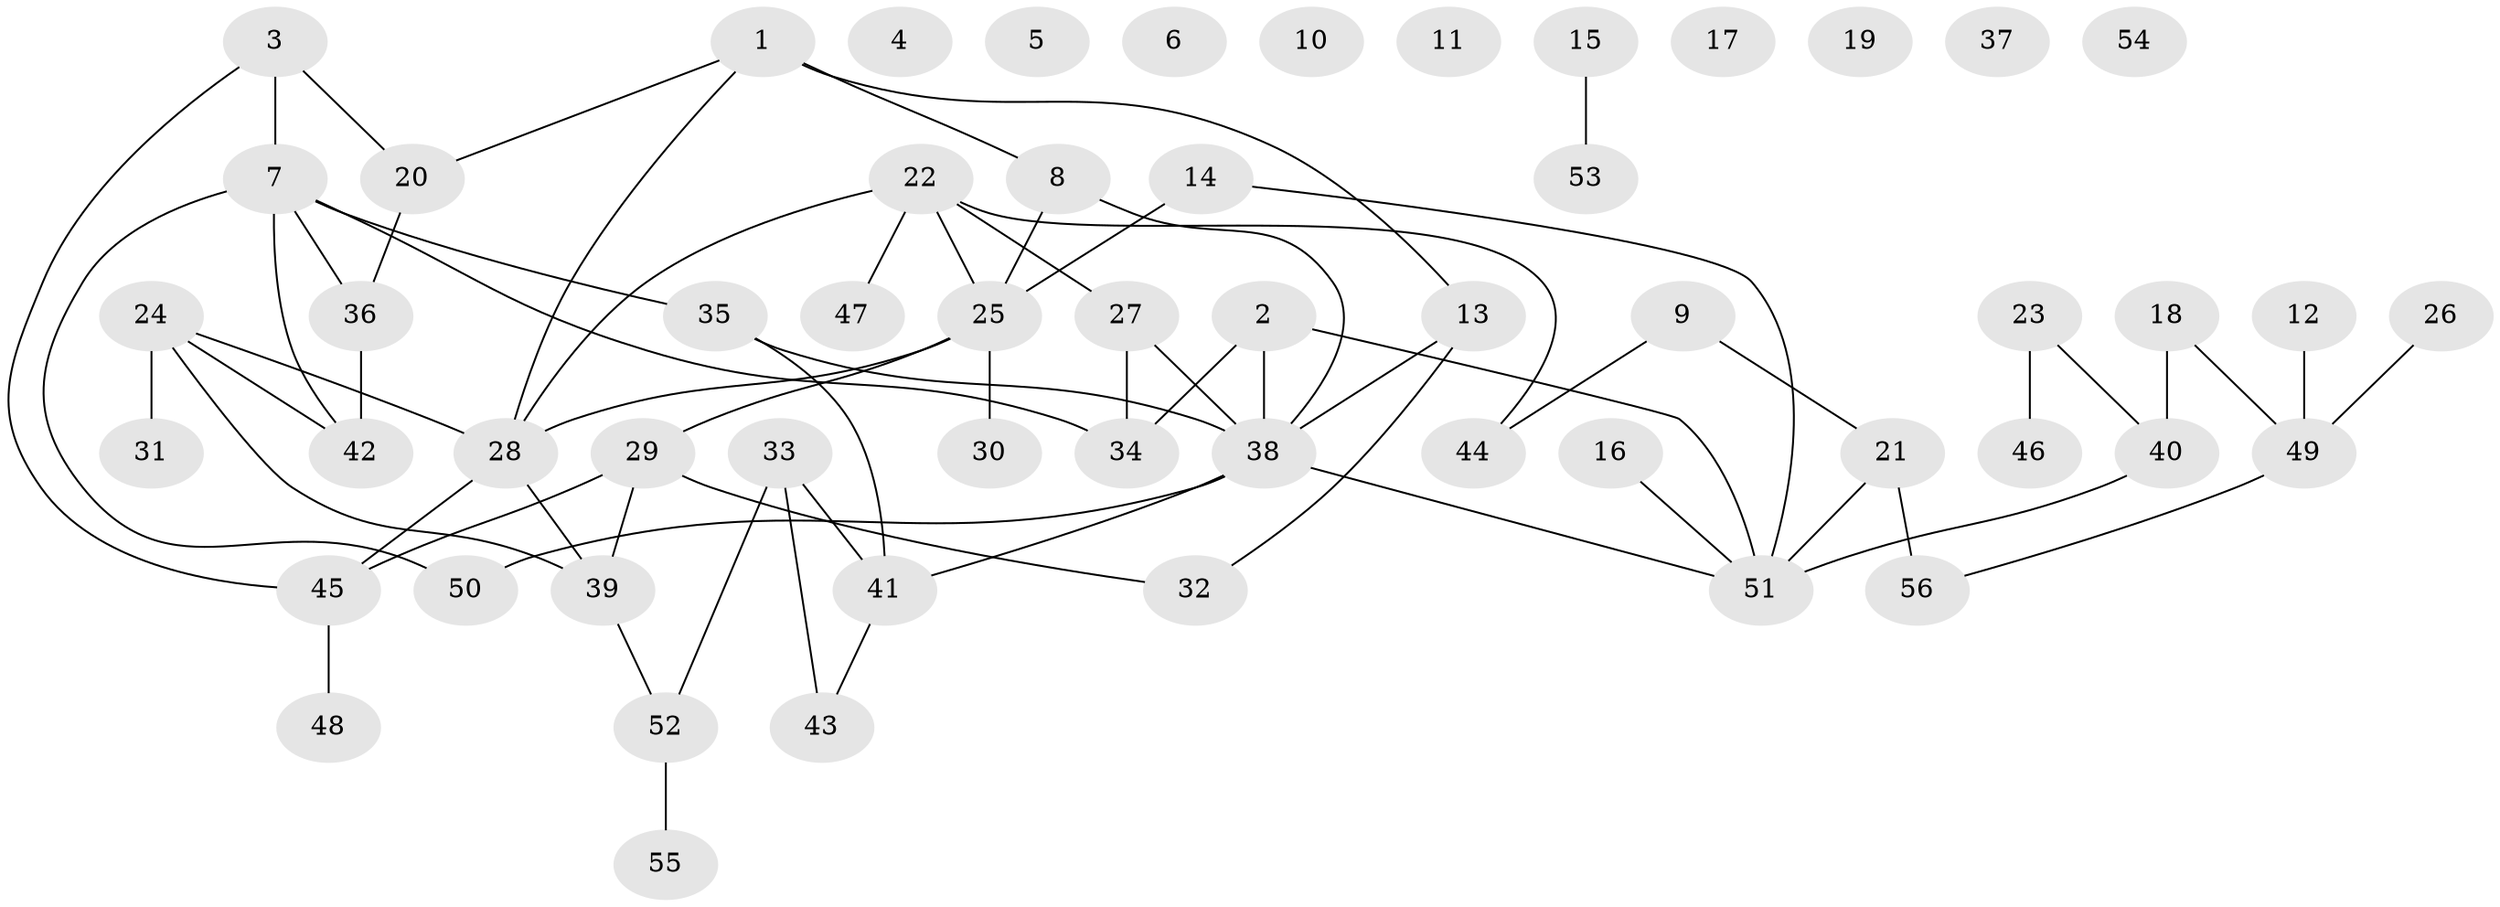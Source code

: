 // coarse degree distribution, {5: 0.05128205128205128, 4: 0.10256410256410256, 3: 0.1282051282051282, 0: 0.2564102564102564, 6: 0.05128205128205128, 8: 0.02564102564102564, 2: 0.15384615384615385, 1: 0.1794871794871795, 7: 0.05128205128205128}
// Generated by graph-tools (version 1.1) at 2025/23/03/03/25 07:23:24]
// undirected, 56 vertices, 68 edges
graph export_dot {
graph [start="1"]
  node [color=gray90,style=filled];
  1;
  2;
  3;
  4;
  5;
  6;
  7;
  8;
  9;
  10;
  11;
  12;
  13;
  14;
  15;
  16;
  17;
  18;
  19;
  20;
  21;
  22;
  23;
  24;
  25;
  26;
  27;
  28;
  29;
  30;
  31;
  32;
  33;
  34;
  35;
  36;
  37;
  38;
  39;
  40;
  41;
  42;
  43;
  44;
  45;
  46;
  47;
  48;
  49;
  50;
  51;
  52;
  53;
  54;
  55;
  56;
  1 -- 8;
  1 -- 13;
  1 -- 20;
  1 -- 28;
  2 -- 34;
  2 -- 38;
  2 -- 51;
  3 -- 7;
  3 -- 20;
  3 -- 45;
  7 -- 34;
  7 -- 35;
  7 -- 36;
  7 -- 42;
  7 -- 50;
  8 -- 25;
  8 -- 38;
  9 -- 21;
  9 -- 44;
  12 -- 49;
  13 -- 32;
  13 -- 38;
  14 -- 25;
  14 -- 51;
  15 -- 53;
  16 -- 51;
  18 -- 40;
  18 -- 49;
  20 -- 36;
  21 -- 51;
  21 -- 56;
  22 -- 25;
  22 -- 27;
  22 -- 28;
  22 -- 44;
  22 -- 47;
  23 -- 40;
  23 -- 46;
  24 -- 28;
  24 -- 31;
  24 -- 39;
  24 -- 42;
  25 -- 28;
  25 -- 29;
  25 -- 30;
  26 -- 49;
  27 -- 34;
  27 -- 38;
  28 -- 39;
  28 -- 45;
  29 -- 32;
  29 -- 39;
  29 -- 45;
  33 -- 41;
  33 -- 43;
  33 -- 52;
  35 -- 38;
  35 -- 41;
  36 -- 42;
  38 -- 41;
  38 -- 50;
  38 -- 51;
  39 -- 52;
  40 -- 51;
  41 -- 43;
  45 -- 48;
  49 -- 56;
  52 -- 55;
}
